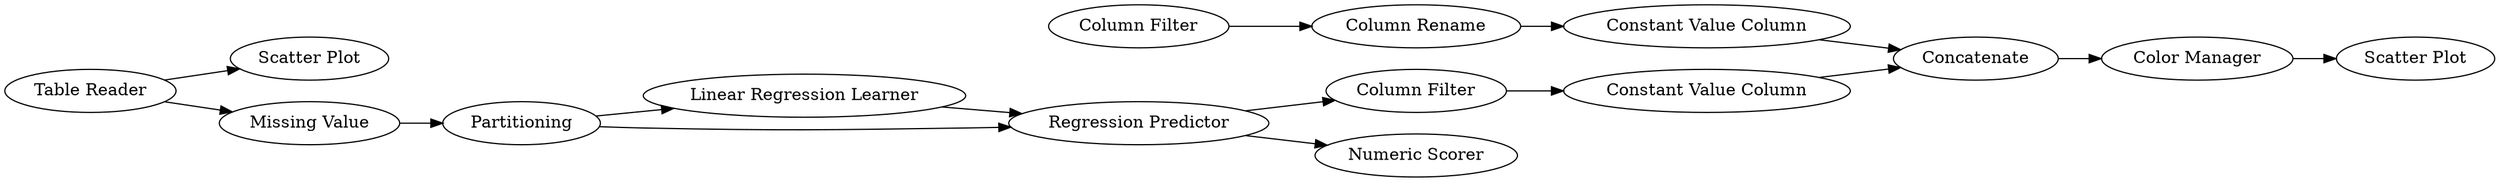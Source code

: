 digraph {
	"-7845589371353374413_7" [label="Linear Regression Learner"]
	"-7845589371353374413_10" [label="Table Reader"]
	"-2891096853781211429_12" [label="Column Rename"]
	"-7845589371353374413_8" [label="Regression Predictor"]
	"-7845589371353374413_17" [label=Partitioning]
	"-2891096853781211429_16" [label=Concatenate]
	"-2891096853781211429_11" [label="Column Filter"]
	"-2891096853781211429_15" [label="Column Filter"]
	"-7845589371353374413_18" [label="Color Manager"]
	"-7845589371353374413_9" [label="Numeric Scorer"]
	"-2891096853781211429_14" [label="Constant Value Column"]
	"-2891096853781211429_13" [label="Constant Value Column"]
	"-7845589371353374413_5" [label="Scatter Plot"]
	"-7845589371353374413_21" [label="Missing Value"]
	"-7845589371353374413_20" [label="Scatter Plot"]
	"-2891096853781211429_13" -> "-2891096853781211429_16"
	"-2891096853781211429_14" -> "-2891096853781211429_16"
	"-2891096853781211429_15" -> "-2891096853781211429_13"
	"-7845589371353374413_7" -> "-7845589371353374413_8"
	"-2891096853781211429_12" -> "-2891096853781211429_14"
	"-7845589371353374413_8" -> "-2891096853781211429_15"
	"-7845589371353374413_10" -> "-7845589371353374413_21"
	"-7845589371353374413_8" -> "-7845589371353374413_9"
	"-7845589371353374413_10" -> "-7845589371353374413_5"
	"-7845589371353374413_17" -> "-7845589371353374413_7"
	"-2891096853781211429_16" -> "-7845589371353374413_18"
	"-2891096853781211429_11" -> "-2891096853781211429_12"
	"-7845589371353374413_18" -> "-7845589371353374413_20"
	"-7845589371353374413_17" -> "-7845589371353374413_8"
	"-7845589371353374413_21" -> "-7845589371353374413_17"
	rankdir=LR
}
